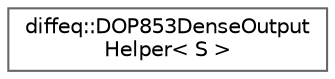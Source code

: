 digraph "Graphical Class Hierarchy"
{
 // LATEX_PDF_SIZE
  bgcolor="transparent";
  edge [fontname=Helvetica,fontsize=10,labelfontname=Helvetica,labelfontsize=10];
  node [fontname=Helvetica,fontsize=10,shape=box,height=0.2,width=0.4];
  rankdir="LR";
  Node0 [id="Node000000",label="diffeq::DOP853DenseOutput\lHelper\< S \>",height=0.2,width=0.4,color="grey40", fillcolor="white", style="filled",URL="$classdiffeq_1_1_d_o_p853_dense_output_helper.html",tooltip=" "];
}

